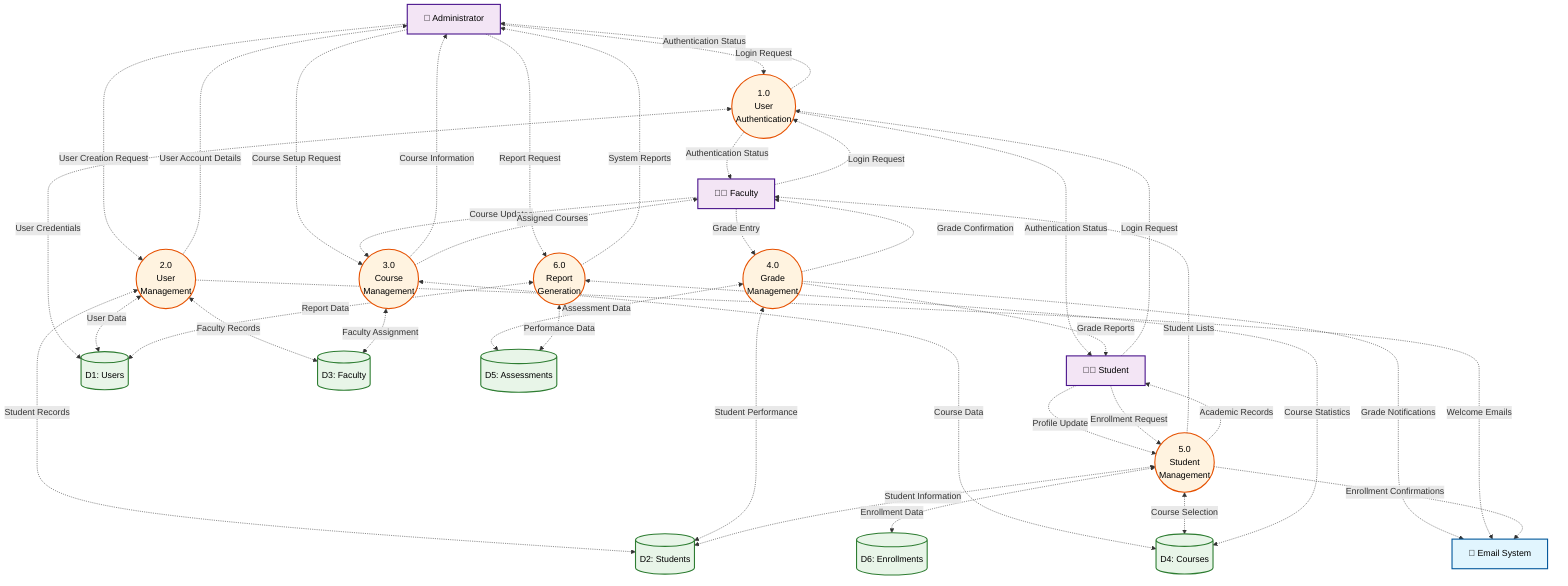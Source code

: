 flowchart TB
    %% External Entities
    Admin[🔧 Administrator]
    Faculty[👨‍🏫 Faculty]
    Student[👨‍🎓 Student]
    EmailSys[📧 Email System]

    %% Level 1 Processes
    P1((1.0<br/>User<br/>Authentication))
    P2((2.0<br/>User<br/>Management))
    P3((3.0<br/>Course<br/>Management))
    P4((4.0<br/>Grade<br/>Management))
    P5((5.0<br/>Student<br/>Management))
    P6((6.0<br/>Report<br/>Generation))

    %% Data Stores
    D1[(D1: Users)]
    D2[(D2: Students)]
    D3[(D3: Faculty)]
    D4[(D4: Courses)]
    D5[(D5: Assessments)]
    D6[(D6: Enrollments)]

    %% External Entity Flows
    Admin -.->|"Login Request"| P1
    Faculty -.->|"Login Request"| P1
    Student -.->|"Login Request"| P1

    P1 -.->|"Authentication Status"| Admin
    P1 -.->|"Authentication Status"| Faculty
    P1 -.->|"Authentication Status"| Student

    %% Admin Flows
    Admin -.->|"User Creation Request"| P2
    Admin -.->|"Course Setup Request"| P3
    Admin -.->|"Report Request"| P6
    P2 -.->|"User Account Details"| Admin
    P3 -.->|"Course Information"| Admin
    P6 -.->|"System Reports"| Admin

    %% Faculty Flows
    Faculty -.->|"Grade Entry"| P4
    Faculty -.->|"Course Updates"| P3
    P3 -.->|"Assigned Courses"| Faculty
    P4 -.->|"Grade Confirmation"| Faculty
    P5 -.->|"Student Lists"| Faculty

    %% Student Flows
    Student -.->|"Profile Update"| P5
    Student -.->|"Enrollment Request"| P5
    P4 -.->|"Grade Reports"| Student
    P5 -.->|"Academic Records"| Student

    %% Process to Data Store Flows
    P1 <-.->|"User Credentials"| D1
    P2 <-.->|"User Data"| D1
    P2 <-.->|"Student Records"| D2
    P2 <-.->|"Faculty Records"| D3
    
    P3 <-.->|"Course Data"| D4
    P3 <-.->|"Faculty Assignment"| D3
    
    P4 <-.->|"Assessment Data"| D5
    P4 <-.->|"Student Performance"| D2
    
    P5 <-.->|"Student Information"| D2
    P5 <-.->|"Enrollment Data"| D6
    P5 <-.->|"Course Selection"| D4
    
    P6 <-.->|"Report Data"| D1
    P6 <-.->|"Performance Data"| D5
    P6 <-.->|"Course Statistics"| D4

    %% Email System Integration
    P4 -.->|"Grade Notifications"| EmailSys
    P2 -.->|"Welcome Emails"| EmailSys
    P5 -.->|"Enrollment Confirmations"| EmailSys

    %% Styling
    classDef processBox fill:#fff3e0,stroke:#e65100,stroke-width:2px,color:#000
    classDef entityBox fill:#f3e5f5,stroke:#4a148c,stroke-width:2px,color:#000
    classDef dataStore fill:#e8f5e8,stroke:#2e7d32,stroke-width:2px,color:#000
    classDef emailBox fill:#e1f5fe,stroke:#01579b,stroke-width:2px,color:#000

    class P1,P2,P3,P4,P5,P6 processBox
    class Admin,Faculty,Student entityBox
    class D1,D2,D3,D4,D5,D6 dataStore
    class EmailSys emailBox